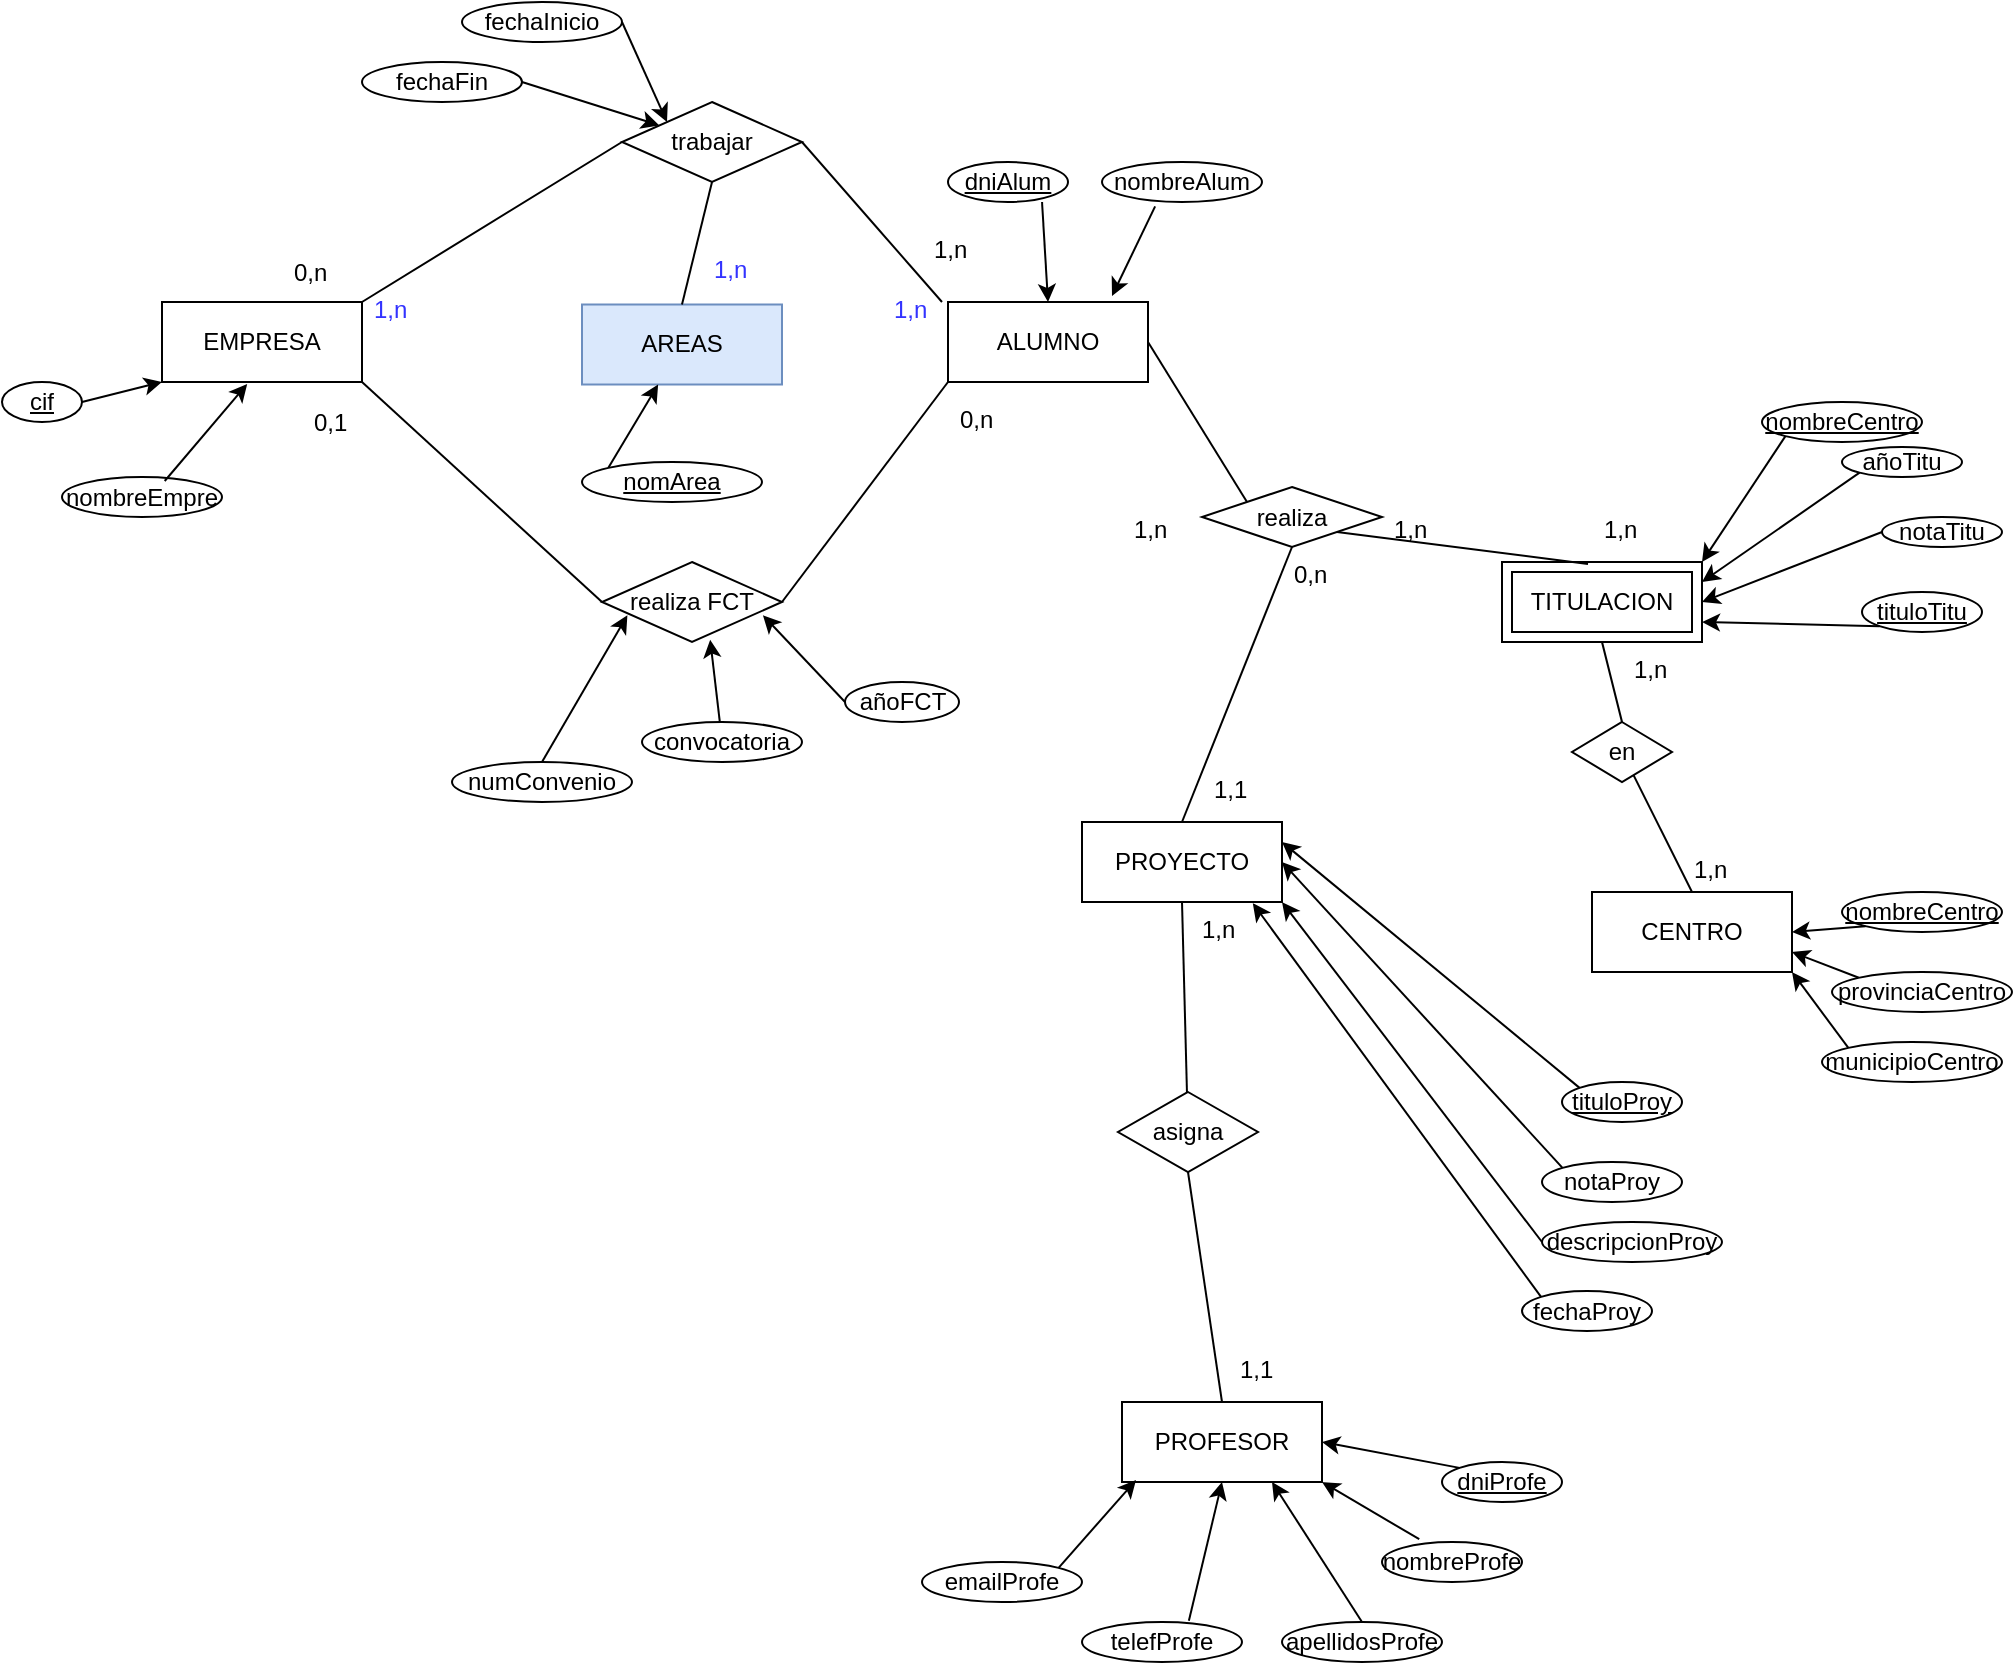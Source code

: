 <mxfile version="20.6.2" type="device"><diagram id="srIvC3XSn21EKnNgymLI" name="Página-1"><mxGraphModel dx="2048" dy="1803" grid="1" gridSize="10" guides="1" tooltips="1" connect="1" arrows="1" fold="1" page="1" pageScale="1" pageWidth="827" pageHeight="1169" math="0" shadow="0"><root><mxCell id="0"/><mxCell id="1" parent="0"/><mxCell id="qNGlFgF99AV_lRK93L93-1" value="ALUMNO" style="whiteSpace=wrap;html=1;align=center;" vertex="1" parent="1"><mxGeometry x="293" y="70" width="100" height="40" as="geometry"/></mxCell><mxCell id="qNGlFgF99AV_lRK93L93-2" value="EMPRESA" style="whiteSpace=wrap;html=1;align=center;" vertex="1" parent="1"><mxGeometry x="-100" y="70" width="100" height="40" as="geometry"/></mxCell><mxCell id="qNGlFgF99AV_lRK93L93-3" value="AREAS" style="whiteSpace=wrap;html=1;align=center;fillColor=#dae8fc;strokeColor=#6c8ebf;" vertex="1" parent="1"><mxGeometry x="110" y="71.25" width="100" height="40" as="geometry"/></mxCell><mxCell id="qNGlFgF99AV_lRK93L93-4" value="PROYECTO" style="whiteSpace=wrap;html=1;align=center;" vertex="1" parent="1"><mxGeometry x="360" y="330" width="100" height="40" as="geometry"/></mxCell><mxCell id="qNGlFgF99AV_lRK93L93-5" value="PROFESOR" style="whiteSpace=wrap;html=1;align=center;" vertex="1" parent="1"><mxGeometry x="380" y="620" width="100" height="40" as="geometry"/></mxCell><mxCell id="qNGlFgF99AV_lRK93L93-6" value="trabajar" style="shape=rhombus;perimeter=rhombusPerimeter;whiteSpace=wrap;html=1;align=center;" vertex="1" parent="1"><mxGeometry x="130" y="-30" width="90" height="40" as="geometry"/></mxCell><mxCell id="qNGlFgF99AV_lRK93L93-7" value="" style="endArrow=none;html=1;rounded=0;exitX=1;exitY=0.5;exitDx=0;exitDy=0;" edge="1" parent="1" source="qNGlFgF99AV_lRK93L93-6"><mxGeometry relative="1" as="geometry"><mxPoint x="330" y="200" as="sourcePoint"/><mxPoint x="290" y="70" as="targetPoint"/><Array as="points"/></mxGeometry></mxCell><mxCell id="qNGlFgF99AV_lRK93L93-9" value="realiza" style="shape=rhombus;perimeter=rhombusPerimeter;whiteSpace=wrap;html=1;align=center;" vertex="1" parent="1"><mxGeometry x="420" y="162.5" width="90" height="30" as="geometry"/></mxCell><mxCell id="qNGlFgF99AV_lRK93L93-10" value="" style="endArrow=none;html=1;rounded=0;exitX=1;exitY=0.5;exitDx=0;exitDy=0;entryX=0;entryY=0;entryDx=0;entryDy=0;" edge="1" parent="1" source="qNGlFgF99AV_lRK93L93-1" target="qNGlFgF99AV_lRK93L93-9"><mxGeometry relative="1" as="geometry"><mxPoint x="330" y="300" as="sourcePoint"/><mxPoint x="490" y="300" as="targetPoint"/></mxGeometry></mxCell><mxCell id="qNGlFgF99AV_lRK93L93-11" value="" style="endArrow=none;html=1;rounded=0;entryX=0.5;entryY=1;entryDx=0;entryDy=0;startArrow=none;exitX=0.5;exitY=0;exitDx=0;exitDy=0;" edge="1" parent="1" source="qNGlFgF99AV_lRK93L93-84" target="qNGlFgF99AV_lRK93L93-82"><mxGeometry relative="1" as="geometry"><mxPoint x="640" y="290" as="sourcePoint"/><mxPoint x="663" y="425.4" as="targetPoint"/></mxGeometry></mxCell><mxCell id="qNGlFgF99AV_lRK93L93-12" value="" style="endArrow=none;html=1;rounded=0;entryX=0.5;entryY=0;entryDx=0;entryDy=0;" edge="1" parent="1" source="qNGlFgF99AV_lRK93L93-84" target="qNGlFgF99AV_lRK93L93-66"><mxGeometry relative="1" as="geometry"><mxPoint x="660" y="350" as="sourcePoint"/><mxPoint x="490" y="300" as="targetPoint"/></mxGeometry></mxCell><mxCell id="qNGlFgF99AV_lRK93L93-21" value="" style="endArrow=none;html=1;rounded=0;entryX=0.5;entryY=0;entryDx=0;entryDy=0;exitX=0.5;exitY=1;exitDx=0;exitDy=0;" edge="1" parent="1" source="qNGlFgF99AV_lRK93L93-9" target="qNGlFgF99AV_lRK93L93-4"><mxGeometry relative="1" as="geometry"><mxPoint x="480" y="235" as="sourcePoint"/><mxPoint x="490" y="300" as="targetPoint"/></mxGeometry></mxCell><mxCell id="qNGlFgF99AV_lRK93L93-22" value="asigna" style="shape=rhombus;perimeter=rhombusPerimeter;whiteSpace=wrap;html=1;align=center;" vertex="1" parent="1"><mxGeometry x="378" y="465" width="70" height="40" as="geometry"/></mxCell><mxCell id="qNGlFgF99AV_lRK93L93-23" value="" style="endArrow=none;html=1;rounded=0;entryX=0.5;entryY=1;entryDx=0;entryDy=0;" edge="1" parent="1" source="qNGlFgF99AV_lRK93L93-22" target="qNGlFgF99AV_lRK93L93-4"><mxGeometry relative="1" as="geometry"><mxPoint x="330" y="300" as="sourcePoint"/><mxPoint x="490" y="300" as="targetPoint"/></mxGeometry></mxCell><mxCell id="qNGlFgF99AV_lRK93L93-24" value="" style="endArrow=none;html=1;rounded=0;entryX=0.5;entryY=1;entryDx=0;entryDy=0;exitX=0.5;exitY=0;exitDx=0;exitDy=0;" edge="1" parent="1" source="qNGlFgF99AV_lRK93L93-5" target="qNGlFgF99AV_lRK93L93-22"><mxGeometry relative="1" as="geometry"><mxPoint x="330" y="300" as="sourcePoint"/><mxPoint x="490" y="300" as="targetPoint"/></mxGeometry></mxCell><mxCell id="qNGlFgF99AV_lRK93L93-30" value="" style="endArrow=none;html=1;rounded=0;exitX=1;exitY=0;exitDx=0;exitDy=0;entryX=0;entryY=0.5;entryDx=0;entryDy=0;" edge="1" parent="1" source="qNGlFgF99AV_lRK93L93-2" target="qNGlFgF99AV_lRK93L93-6"><mxGeometry relative="1" as="geometry"><mxPoint x="-10" y="40" as="sourcePoint"/><mxPoint x="490" y="300" as="targetPoint"/></mxGeometry></mxCell><mxCell id="qNGlFgF99AV_lRK93L93-35" value="1,n" style="text;strokeColor=none;fillColor=none;spacingLeft=4;spacingRight=4;overflow=hidden;rotatable=0;points=[[0,0.5],[1,0.5]];portConstraint=eastwest;fontSize=12;" vertex="1" parent="1"><mxGeometry x="510" y="170" width="30" height="30" as="geometry"/></mxCell><mxCell id="qNGlFgF99AV_lRK93L93-36" value="1,n" style="text;strokeColor=none;fillColor=none;spacingLeft=4;spacingRight=4;overflow=hidden;rotatable=0;points=[[0,0.5],[1,0.5]];portConstraint=eastwest;fontSize=12;" vertex="1" parent="1"><mxGeometry x="615" y="170" width="30" height="30" as="geometry"/></mxCell><mxCell id="qNGlFgF99AV_lRK93L93-37" value="1,n" style="text;strokeColor=none;fillColor=none;spacingLeft=4;spacingRight=4;overflow=hidden;rotatable=0;points=[[0,0.5],[1,0.5]];portConstraint=eastwest;fontSize=12;" vertex="1" parent="1"><mxGeometry x="630" y="240" width="40" height="30" as="geometry"/></mxCell><mxCell id="qNGlFgF99AV_lRK93L93-38" value="1,n" style="text;strokeColor=none;fillColor=none;spacingLeft=4;spacingRight=4;overflow=hidden;rotatable=0;points=[[0,0.5],[1,0.5]];portConstraint=eastwest;fontSize=12;" vertex="1" parent="1"><mxGeometry x="660" y="340" width="40" height="30" as="geometry"/></mxCell><mxCell id="qNGlFgF99AV_lRK93L93-39" value="1,1" style="text;strokeColor=none;fillColor=none;spacingLeft=4;spacingRight=4;overflow=hidden;rotatable=0;points=[[0,0.5],[1,0.5]];portConstraint=eastwest;fontSize=12;" vertex="1" parent="1"><mxGeometry x="420" y="300" width="40" height="30" as="geometry"/></mxCell><mxCell id="qNGlFgF99AV_lRK93L93-40" value="1,n" style="text;strokeColor=none;fillColor=none;spacingLeft=4;spacingRight=4;overflow=hidden;rotatable=0;points=[[0,0.5],[1,0.5]];portConstraint=eastwest;fontSize=12;" vertex="1" parent="1"><mxGeometry x="380" y="170" width="40" height="30" as="geometry"/></mxCell><mxCell id="qNGlFgF99AV_lRK93L93-43" value="1,1" style="text;strokeColor=none;fillColor=none;spacingLeft=4;spacingRight=4;overflow=hidden;rotatable=0;points=[[0,0.5],[1,0.5]];portConstraint=eastwest;fontSize=12;" vertex="1" parent="1"><mxGeometry x="433" y="590" width="40" height="30" as="geometry"/></mxCell><mxCell id="qNGlFgF99AV_lRK93L93-44" value="1,n" style="text;strokeColor=none;fillColor=none;spacingLeft=4;spacingRight=4;overflow=hidden;rotatable=0;points=[[0,0.5],[1,0.5]];portConstraint=eastwest;fontSize=12;" vertex="1" parent="1"><mxGeometry x="414" y="370" width="40" height="30" as="geometry"/></mxCell><mxCell id="qNGlFgF99AV_lRK93L93-46" value="1,n" style="text;strokeColor=none;fillColor=none;spacingLeft=4;spacingRight=4;overflow=hidden;rotatable=0;points=[[0,0.5],[1,0.5]];portConstraint=eastwest;fontSize=12;fontColor=#3333FF;" vertex="1" parent="1"><mxGeometry x="260" y="60" width="40" height="30" as="geometry"/></mxCell><mxCell id="qNGlFgF99AV_lRK93L93-47" value="1,n" style="text;strokeColor=none;fillColor=none;spacingLeft=4;spacingRight=4;overflow=hidden;rotatable=0;points=[[0,0.5],[1,0.5]];portConstraint=eastwest;fontSize=12;" vertex="1" parent="1"><mxGeometry x="280" y="30" width="40" height="30" as="geometry"/></mxCell><mxCell id="qNGlFgF99AV_lRK93L93-48" value="numConvenio" style="ellipse;whiteSpace=wrap;html=1;align=center;" vertex="1" parent="1"><mxGeometry x="45" y="300" width="90" height="20" as="geometry"/></mxCell><mxCell id="qNGlFgF99AV_lRK93L93-49" value="añoFCT" style="ellipse;whiteSpace=wrap;html=1;align=center;" vertex="1" parent="1"><mxGeometry x="241.5" y="260" width="57" height="20" as="geometry"/></mxCell><mxCell id="qNGlFgF99AV_lRK93L93-50" value="" style="endArrow=classic;html=1;rounded=0;exitX=0.5;exitY=0;exitDx=0;exitDy=0;entryX=0.141;entryY=0.666;entryDx=0;entryDy=0;entryPerimeter=0;" edge="1" parent="1" source="qNGlFgF99AV_lRK93L93-48" target="qNGlFgF99AV_lRK93L93-171"><mxGeometry width="50" height="50" relative="1" as="geometry"><mxPoint x="360" y="280" as="sourcePoint"/><mxPoint x="125" y="235" as="targetPoint"/></mxGeometry></mxCell><mxCell id="qNGlFgF99AV_lRK93L93-51" value="" style="endArrow=classic;html=1;rounded=0;entryX=0.894;entryY=0.666;entryDx=0;entryDy=0;exitX=0;exitY=0.5;exitDx=0;exitDy=0;entryPerimeter=0;" edge="1" parent="1" source="qNGlFgF99AV_lRK93L93-49" target="qNGlFgF99AV_lRK93L93-171"><mxGeometry width="50" height="50" relative="1" as="geometry"><mxPoint x="310" y="300" as="sourcePoint"/><mxPoint x="225" y="245" as="targetPoint"/></mxGeometry></mxCell><mxCell id="qNGlFgF99AV_lRK93L93-58" value="0,n" style="text;strokeColor=none;fillColor=none;spacingLeft=4;spacingRight=4;overflow=hidden;rotatable=0;points=[[0,0.5],[1,0.5]];portConstraint=eastwest;fontSize=12;" vertex="1" parent="1"><mxGeometry x="-40" y="41.25" width="40" height="30" as="geometry"/></mxCell><mxCell id="qNGlFgF99AV_lRK93L93-63" value="1,n" style="text;strokeColor=none;fillColor=none;spacingLeft=4;spacingRight=4;overflow=hidden;rotatable=0;points=[[0,0.5],[1,0.5]];portConstraint=eastwest;fontSize=12;fontColor=#3333FF;" vertex="1" parent="1"><mxGeometry x="170" y="40" width="40" height="30" as="geometry"/></mxCell><mxCell id="qNGlFgF99AV_lRK93L93-64" value="" style="endArrow=classic;html=1;rounded=0;entryX=0.5;entryY=0;entryDx=0;entryDy=0;exitX=0.667;exitY=1;exitDx=0;exitDy=0;exitPerimeter=0;" edge="1" parent="1" target="qNGlFgF99AV_lRK93L93-1"><mxGeometry width="50" height="50" relative="1" as="geometry"><mxPoint x="340.02" y="20" as="sourcePoint"/><mxPoint x="318" y="70" as="targetPoint"/></mxGeometry></mxCell><mxCell id="qNGlFgF99AV_lRK93L93-65" value="tituloTitu" style="ellipse;whiteSpace=wrap;html=1;align=center;fontStyle=4;" vertex="1" parent="1"><mxGeometry x="750" y="215" width="60" height="20" as="geometry"/></mxCell><mxCell id="qNGlFgF99AV_lRK93L93-66" value="CENTRO" style="whiteSpace=wrap;html=1;align=center;" vertex="1" parent="1"><mxGeometry x="615" y="365" width="100" height="40" as="geometry"/></mxCell><mxCell id="qNGlFgF99AV_lRK93L93-67" value="" style="endArrow=classic;html=1;rounded=0;exitX=0;exitY=1;exitDx=0;exitDy=0;entryX=1;entryY=0.75;entryDx=0;entryDy=0;" edge="1" parent="1" source="qNGlFgF99AV_lRK93L93-65" target="qNGlFgF99AV_lRK93L93-82"><mxGeometry width="50" height="50" relative="1" as="geometry"><mxPoint x="363" y="320" as="sourcePoint"/><mxPoint x="720" y="380" as="targetPoint"/></mxGeometry></mxCell><mxCell id="qNGlFgF99AV_lRK93L93-69" value="municipioCentro" style="ellipse;whiteSpace=wrap;html=1;align=center;" vertex="1" parent="1"><mxGeometry x="730" y="440" width="90" height="20" as="geometry"/></mxCell><mxCell id="qNGlFgF99AV_lRK93L93-70" value="&lt;u&gt;nombreCentro&lt;/u&gt;" style="ellipse;whiteSpace=wrap;html=1;align=center;" vertex="1" parent="1"><mxGeometry x="700" y="120" width="80" height="20" as="geometry"/></mxCell><mxCell id="qNGlFgF99AV_lRK93L93-73" value="añoTitu" style="ellipse;whiteSpace=wrap;html=1;align=center;" vertex="1" parent="1"><mxGeometry x="740" y="142.5" width="60" height="15" as="geometry"/></mxCell><mxCell id="qNGlFgF99AV_lRK93L93-74" value="" style="endArrow=classic;html=1;rounded=0;entryX=1;entryY=0;entryDx=0;entryDy=0;exitX=0;exitY=1;exitDx=0;exitDy=0;" edge="1" parent="1" source="qNGlFgF99AV_lRK93L93-70" target="qNGlFgF99AV_lRK93L93-82"><mxGeometry width="50" height="50" relative="1" as="geometry"><mxPoint x="370" y="290" as="sourcePoint"/><mxPoint x="320" y="320" as="targetPoint"/></mxGeometry></mxCell><mxCell id="qNGlFgF99AV_lRK93L93-75" value="" style="endArrow=classic;html=1;rounded=0;entryX=1;entryY=1;entryDx=0;entryDy=0;exitX=0;exitY=0;exitDx=0;exitDy=0;" edge="1" parent="1" source="qNGlFgF99AV_lRK93L93-69" target="qNGlFgF99AV_lRK93L93-66"><mxGeometry width="50" height="50" relative="1" as="geometry"><mxPoint x="721.716" y="147.071" as="sourcePoint"/><mxPoint x="691.4" y="219.4" as="targetPoint"/></mxGeometry></mxCell><mxCell id="qNGlFgF99AV_lRK93L93-76" value="" style="endArrow=classic;html=1;rounded=0;entryX=1;entryY=0.75;entryDx=0;entryDy=0;exitX=0;exitY=0;exitDx=0;exitDy=0;" edge="1" parent="1" target="qNGlFgF99AV_lRK93L93-66"><mxGeometry width="50" height="50" relative="1" as="geometry"><mxPoint x="748.436" y="407.873" as="sourcePoint"/><mxPoint x="701.4" y="229.4" as="targetPoint"/></mxGeometry></mxCell><mxCell id="qNGlFgF99AV_lRK93L93-77" value="&lt;u&gt;nombreCentro&lt;/u&gt;" style="ellipse;whiteSpace=wrap;html=1;align=center;" vertex="1" parent="1"><mxGeometry x="740" y="365" width="80" height="20" as="geometry"/></mxCell><mxCell id="qNGlFgF99AV_lRK93L93-78" value="notaTitu" style="ellipse;whiteSpace=wrap;html=1;align=center;" vertex="1" parent="1"><mxGeometry x="760" y="177.5" width="60" height="15" as="geometry"/></mxCell><mxCell id="qNGlFgF99AV_lRK93L93-79" value="" style="endArrow=classic;html=1;rounded=0;entryX=1;entryY=0.25;entryDx=0;entryDy=0;exitX=0;exitY=1;exitDx=0;exitDy=0;" edge="1" parent="1" source="qNGlFgF99AV_lRK93L93-73" target="qNGlFgF99AV_lRK93L93-82"><mxGeometry width="50" height="50" relative="1" as="geometry"><mxPoint x="778.787" y="402.071" as="sourcePoint"/><mxPoint x="730" y="440" as="targetPoint"/></mxGeometry></mxCell><mxCell id="qNGlFgF99AV_lRK93L93-80" value="" style="endArrow=classic;html=1;rounded=0;exitX=0;exitY=0.5;exitDx=0;exitDy=0;entryX=1;entryY=0.5;entryDx=0;entryDy=0;" edge="1" parent="1" source="qNGlFgF99AV_lRK93L93-78" target="qNGlFgF99AV_lRK93L93-82"><mxGeometry width="50" height="50" relative="1" as="geometry"><mxPoint x="788.787" y="412.071" as="sourcePoint"/><mxPoint x="740" y="450" as="targetPoint"/></mxGeometry></mxCell><mxCell id="qNGlFgF99AV_lRK93L93-81" value="" style="endArrow=classic;html=1;rounded=0;exitX=0;exitY=1;exitDx=0;exitDy=0;entryX=1;entryY=0.5;entryDx=0;entryDy=0;" edge="1" parent="1" source="qNGlFgF99AV_lRK93L93-77" target="qNGlFgF99AV_lRK93L93-66"><mxGeometry width="50" height="50" relative="1" as="geometry"><mxPoint x="798.787" y="422.071" as="sourcePoint"/><mxPoint x="750" y="460" as="targetPoint"/></mxGeometry></mxCell><mxCell id="qNGlFgF99AV_lRK93L93-82" value="TITULACION" style="shape=ext;margin=3;double=1;whiteSpace=wrap;html=1;align=center;" vertex="1" parent="1"><mxGeometry x="570" y="200" width="100" height="40" as="geometry"/></mxCell><mxCell id="qNGlFgF99AV_lRK93L93-83" value="" style="endArrow=none;html=1;rounded=0;entryX=0.43;entryY=0.025;entryDx=0;entryDy=0;entryPerimeter=0;exitX=1;exitY=1;exitDx=0;exitDy=0;" edge="1" parent="1" source="qNGlFgF99AV_lRK93L93-9" target="qNGlFgF99AV_lRK93L93-82"><mxGeometry relative="1" as="geometry"><mxPoint x="547.5" y="122.5" as="sourcePoint"/><mxPoint x="743" y="241" as="targetPoint"/></mxGeometry></mxCell><mxCell id="qNGlFgF99AV_lRK93L93-84" value="en" style="shape=rhombus;perimeter=rhombusPerimeter;whiteSpace=wrap;html=1;align=center;" vertex="1" parent="1"><mxGeometry x="605" y="280" width="50" height="30" as="geometry"/></mxCell><mxCell id="qNGlFgF99AV_lRK93L93-85" value="tituloProy" style="ellipse;whiteSpace=wrap;html=1;align=center;fontStyle=4;" vertex="1" parent="1"><mxGeometry x="600" y="460" width="60" height="20" as="geometry"/></mxCell><mxCell id="qNGlFgF99AV_lRK93L93-86" value="fechaProy" style="ellipse;whiteSpace=wrap;html=1;align=center;" vertex="1" parent="1"><mxGeometry x="580" y="564.5" width="65" height="20" as="geometry"/></mxCell><mxCell id="qNGlFgF99AV_lRK93L93-87" value="notaProy" style="ellipse;whiteSpace=wrap;html=1;align=center;" vertex="1" parent="1"><mxGeometry x="590" y="500" width="70" height="20" as="geometry"/></mxCell><mxCell id="qNGlFgF99AV_lRK93L93-88" value="descripcionProy" style="ellipse;whiteSpace=wrap;html=1;align=center;" vertex="1" parent="1"><mxGeometry x="590" y="530" width="90" height="20" as="geometry"/></mxCell><mxCell id="qNGlFgF99AV_lRK93L93-89" value="" style="endArrow=classic;html=1;rounded=0;entryX=0.785;entryY=0.02;entryDx=0;entryDy=0;entryPerimeter=0;exitX=0;exitY=0;exitDx=0;exitDy=0;" edge="1" parent="1" source="qNGlFgF99AV_lRK93L93-86" target="qNGlFgF99AV_lRK93L93-44"><mxGeometry width="50" height="50" relative="1" as="geometry"><mxPoint x="600" y="560" as="sourcePoint"/><mxPoint x="725" y="395" as="targetPoint"/></mxGeometry></mxCell><mxCell id="qNGlFgF99AV_lRK93L93-90" value="" style="endArrow=classic;html=1;rounded=0;exitX=0;exitY=0;exitDx=0;exitDy=0;entryX=1;entryY=0.25;entryDx=0;entryDy=0;" edge="1" parent="1" source="qNGlFgF99AV_lRK93L93-85" target="qNGlFgF99AV_lRK93L93-4"><mxGeometry width="50" height="50" relative="1" as="geometry"><mxPoint x="771.716" y="402.071" as="sourcePoint"/><mxPoint x="735" y="405" as="targetPoint"/></mxGeometry></mxCell><mxCell id="qNGlFgF99AV_lRK93L93-91" value="" style="endArrow=classic;html=1;rounded=0;exitX=0;exitY=0;exitDx=0;exitDy=0;entryX=1;entryY=0.5;entryDx=0;entryDy=0;" edge="1" parent="1" source="qNGlFgF99AV_lRK93L93-87" target="qNGlFgF99AV_lRK93L93-4"><mxGeometry width="50" height="50" relative="1" as="geometry"><mxPoint x="618.787" y="472.929" as="sourcePoint"/><mxPoint x="570" y="460" as="targetPoint"/></mxGeometry></mxCell><mxCell id="qNGlFgF99AV_lRK93L93-92" value="" style="endArrow=classic;html=1;rounded=0;exitX=0;exitY=0.5;exitDx=0;exitDy=0;entryX=1;entryY=1;entryDx=0;entryDy=0;" edge="1" parent="1" source="qNGlFgF99AV_lRK93L93-88" target="qNGlFgF99AV_lRK93L93-4"><mxGeometry width="50" height="50" relative="1" as="geometry"><mxPoint x="628.787" y="482.929" as="sourcePoint"/><mxPoint x="580" y="470" as="targetPoint"/></mxGeometry></mxCell><mxCell id="qNGlFgF99AV_lRK93L93-93" value="dniProfe" style="ellipse;whiteSpace=wrap;html=1;align=center;fontStyle=4;" vertex="1" parent="1"><mxGeometry x="540" y="650" width="60" height="20" as="geometry"/></mxCell><mxCell id="qNGlFgF99AV_lRK93L93-94" value="nombreProfe" style="ellipse;whiteSpace=wrap;html=1;align=center;" vertex="1" parent="1"><mxGeometry x="510" y="690" width="70" height="20" as="geometry"/></mxCell><mxCell id="qNGlFgF99AV_lRK93L93-95" value="apellidosProfe" style="ellipse;whiteSpace=wrap;html=1;align=center;" vertex="1" parent="1"><mxGeometry x="460" y="730" width="80" height="20" as="geometry"/></mxCell><mxCell id="qNGlFgF99AV_lRK93L93-96" value="telefProfe" style="ellipse;whiteSpace=wrap;html=1;align=center;" vertex="1" parent="1"><mxGeometry x="360" y="730" width="80" height="20" as="geometry"/></mxCell><mxCell id="qNGlFgF99AV_lRK93L93-97" value="emailProfe" style="ellipse;whiteSpace=wrap;html=1;align=center;" vertex="1" parent="1"><mxGeometry x="280" y="700" width="80" height="20" as="geometry"/></mxCell><mxCell id="qNGlFgF99AV_lRK93L93-98" value="" style="endArrow=classic;html=1;rounded=0;entryX=1;entryY=0.5;entryDx=0;entryDy=0;exitX=0;exitY=0;exitDx=0;exitDy=0;" edge="1" parent="1" source="qNGlFgF99AV_lRK93L93-93" target="qNGlFgF99AV_lRK93L93-5"><mxGeometry width="50" height="50" relative="1" as="geometry"><mxPoint x="599.698" y="577.374" as="sourcePoint"/><mxPoint x="551.4" y="490.6" as="targetPoint"/></mxGeometry></mxCell><mxCell id="qNGlFgF99AV_lRK93L93-99" value="" style="endArrow=classic;html=1;rounded=0;entryX=1;entryY=1;entryDx=0;entryDy=0;exitX=0.266;exitY=-0.07;exitDx=0;exitDy=0;exitPerimeter=0;" edge="1" parent="1" source="qNGlFgF99AV_lRK93L93-94" target="qNGlFgF99AV_lRK93L93-5"><mxGeometry width="50" height="50" relative="1" as="geometry"><mxPoint x="633.787" y="702.929" as="sourcePoint"/><mxPoint x="570" y="690" as="targetPoint"/></mxGeometry></mxCell><mxCell id="qNGlFgF99AV_lRK93L93-100" value="" style="endArrow=classic;html=1;rounded=0;entryX=0.75;entryY=1;entryDx=0;entryDy=0;exitX=0.5;exitY=0;exitDx=0;exitDy=0;" edge="1" parent="1" source="qNGlFgF99AV_lRK93L93-95" target="qNGlFgF99AV_lRK93L93-5"><mxGeometry width="50" height="50" relative="1" as="geometry"><mxPoint x="618.62" y="738.6" as="sourcePoint"/><mxPoint x="570" y="710" as="targetPoint"/></mxGeometry></mxCell><mxCell id="qNGlFgF99AV_lRK93L93-101" value="" style="endArrow=classic;html=1;rounded=0;entryX=0.5;entryY=1;entryDx=0;entryDy=0;exitX=0.668;exitY=-0.03;exitDx=0;exitDy=0;exitPerimeter=0;" edge="1" parent="1" source="qNGlFgF99AV_lRK93L93-96" target="qNGlFgF99AV_lRK93L93-5"><mxGeometry width="50" height="50" relative="1" as="geometry"><mxPoint x="628.62" y="748.6" as="sourcePoint"/><mxPoint x="580" y="720" as="targetPoint"/></mxGeometry></mxCell><mxCell id="qNGlFgF99AV_lRK93L93-102" value="" style="endArrow=classic;html=1;rounded=0;entryX=0.07;entryY=0.975;entryDx=0;entryDy=0;exitX=1;exitY=0;exitDx=0;exitDy=0;entryPerimeter=0;" edge="1" parent="1" source="qNGlFgF99AV_lRK93L93-97" target="qNGlFgF99AV_lRK93L93-5"><mxGeometry width="50" height="50" relative="1" as="geometry"><mxPoint x="638.62" y="758.6" as="sourcePoint"/><mxPoint x="590" y="730" as="targetPoint"/></mxGeometry></mxCell><mxCell id="qNGlFgF99AV_lRK93L93-103" value="" style="endArrow=classic;html=1;rounded=0;entryX=0.601;entryY=0.972;entryDx=0;entryDy=0;startArrow=none;entryPerimeter=0;" edge="1" parent="1" source="qNGlFgF99AV_lRK93L93-72" target="qNGlFgF99AV_lRK93L93-171"><mxGeometry width="50" height="50" relative="1" as="geometry"><mxPoint x="212" y="450" as="sourcePoint"/><mxPoint x="175" y="245" as="targetPoint"/></mxGeometry></mxCell><mxCell id="qNGlFgF99AV_lRK93L93-107" value="cif" style="ellipse;whiteSpace=wrap;html=1;align=center;fontStyle=4;" vertex="1" parent="1"><mxGeometry x="-180" y="110" width="40" height="20" as="geometry"/></mxCell><mxCell id="qNGlFgF99AV_lRK93L93-108" value="" style="endArrow=classic;html=1;rounded=0;exitX=1;exitY=0.5;exitDx=0;exitDy=0;entryX=0;entryY=1;entryDx=0;entryDy=0;" edge="1" parent="1" source="qNGlFgF99AV_lRK93L93-107" target="qNGlFgF99AV_lRK93L93-2"><mxGeometry width="50" height="50" relative="1" as="geometry"><mxPoint x="128.18" y="197.071" as="sourcePoint"/><mxPoint x="75.741" y="220" as="targetPoint"/></mxGeometry></mxCell><mxCell id="qNGlFgF99AV_lRK93L93-109" value="nombreEmpre" style="ellipse;whiteSpace=wrap;html=1;align=center;" vertex="1" parent="1"><mxGeometry x="-150" y="157.5" width="80" height="20" as="geometry"/></mxCell><mxCell id="qNGlFgF99AV_lRK93L93-110" value="" style="endArrow=classic;html=1;rounded=0;exitX=0.642;exitY=0.1;exitDx=0;exitDy=0;entryX=0.426;entryY=1.025;entryDx=0;entryDy=0;entryPerimeter=0;exitPerimeter=0;" edge="1" parent="1" source="qNGlFgF99AV_lRK93L93-109" target="qNGlFgF99AV_lRK93L93-2"><mxGeometry width="50" height="50" relative="1" as="geometry"><mxPoint x="-65" y="330" as="sourcePoint"/><mxPoint x="8.889" y="260" as="targetPoint"/></mxGeometry></mxCell><mxCell id="qNGlFgF99AV_lRK93L93-111" value="" style="endArrow=classic;html=1;rounded=0;entryX=0.82;entryY=-0.075;entryDx=0;entryDy=0;entryPerimeter=0;exitX=0.257;exitY=1.11;exitDx=0;exitDy=0;exitPerimeter=0;" edge="1" parent="1" target="qNGlFgF99AV_lRK93L93-1"><mxGeometry width="50" height="50" relative="1" as="geometry"><mxPoint x="396.56" y="22.2" as="sourcePoint"/><mxPoint x="18.889" y="270" as="targetPoint"/></mxGeometry></mxCell><mxCell id="qNGlFgF99AV_lRK93L93-113" value="dniAlum" style="ellipse;whiteSpace=wrap;html=1;align=center;fontStyle=4;" vertex="1" parent="1"><mxGeometry x="293" width="60" height="20" as="geometry"/></mxCell><mxCell id="qNGlFgF99AV_lRK93L93-114" value="fechaInicio" style="ellipse;whiteSpace=wrap;html=1;align=center;" vertex="1" parent="1"><mxGeometry x="50" y="-80" width="80" height="20" as="geometry"/></mxCell><mxCell id="qNGlFgF99AV_lRK93L93-115" value="fechaFin" style="ellipse;whiteSpace=wrap;html=1;align=center;" vertex="1" parent="1"><mxGeometry y="-50" width="80" height="20" as="geometry"/></mxCell><mxCell id="qNGlFgF99AV_lRK93L93-117" value="" style="endArrow=none;html=1;rounded=0;exitX=0.5;exitY=1;exitDx=0;exitDy=0;entryX=0.5;entryY=0;entryDx=0;entryDy=0;" edge="1" parent="1" source="qNGlFgF99AV_lRK93L93-6" target="qNGlFgF99AV_lRK93L93-3"><mxGeometry relative="1" as="geometry"><mxPoint x="241.5" y="197.5" as="sourcePoint"/><mxPoint x="170" y="120" as="targetPoint"/></mxGeometry></mxCell><mxCell id="qNGlFgF99AV_lRK93L93-124" value="" style="endArrow=classic;html=1;rounded=0;exitX=1;exitY=0.5;exitDx=0;exitDy=0;entryX=0;entryY=0;entryDx=0;entryDy=0;" edge="1" parent="1" source="qNGlFgF99AV_lRK93L93-114" target="qNGlFgF99AV_lRK93L93-6"><mxGeometry width="50" height="50" relative="1" as="geometry"><mxPoint x="115" y="290" as="sourcePoint"/><mxPoint x="182" y="250" as="targetPoint"/></mxGeometry></mxCell><mxCell id="qNGlFgF99AV_lRK93L93-125" value="" style="endArrow=classic;html=1;rounded=0;exitX=1;exitY=0.5;exitDx=0;exitDy=0;" edge="1" parent="1" source="qNGlFgF99AV_lRK93L93-115" target="qNGlFgF99AV_lRK93L93-6"><mxGeometry width="50" height="50" relative="1" as="geometry"><mxPoint x="110" y="-40" as="sourcePoint"/><mxPoint x="162.5" y="-10" as="targetPoint"/></mxGeometry></mxCell><mxCell id="qNGlFgF99AV_lRK93L93-126" value="nombreAlum" style="ellipse;whiteSpace=wrap;html=1;align=center;" vertex="1" parent="1"><mxGeometry x="370" width="80" height="20" as="geometry"/></mxCell><mxCell id="qNGlFgF99AV_lRK93L93-129" value="1,n" style="text;strokeColor=none;fillColor=none;spacingLeft=4;spacingRight=4;overflow=hidden;rotatable=0;points=[[0,0.5],[1,0.5]];portConstraint=eastwest;fontSize=12;fontColor=#3333FF;" vertex="1" parent="1"><mxGeometry y="60" width="40" height="30" as="geometry"/></mxCell><mxCell id="qNGlFgF99AV_lRK93L93-135" value="" style="endArrow=none;html=1;rounded=0;entryX=1;entryY=0.5;entryDx=0;entryDy=0;exitX=0;exitY=1;exitDx=0;exitDy=0;" edge="1" parent="1" source="qNGlFgF99AV_lRK93L93-1" target="qNGlFgF99AV_lRK93L93-171"><mxGeometry relative="1" as="geometry"><mxPoint x="452.5" y="195" as="sourcePoint"/><mxPoint x="225" y="225" as="targetPoint"/></mxGeometry></mxCell><mxCell id="qNGlFgF99AV_lRK93L93-139" value="" style="endArrow=none;html=1;rounded=0;exitX=1;exitY=1;exitDx=0;exitDy=0;entryX=0;entryY=0.5;entryDx=0;entryDy=0;" edge="1" parent="1" source="qNGlFgF99AV_lRK93L93-2" target="qNGlFgF99AV_lRK93L93-171"><mxGeometry relative="1" as="geometry"><mxPoint y="110" as="sourcePoint"/><mxPoint x="125" y="225" as="targetPoint"/></mxGeometry></mxCell><mxCell id="qNGlFgF99AV_lRK93L93-140" value="0,n" style="text;strokeColor=none;fillColor=none;spacingLeft=4;spacingRight=4;overflow=hidden;rotatable=0;points=[[0,0.5],[1,0.5]];portConstraint=eastwest;fontSize=12;" vertex="1" parent="1"><mxGeometry x="293" y="115" width="40" height="30" as="geometry"/></mxCell><mxCell id="qNGlFgF99AV_lRK93L93-143" value="0,1" style="text;strokeColor=none;fillColor=none;spacingLeft=4;spacingRight=4;overflow=hidden;rotatable=0;points=[[0,0.5],[1,0.5]];portConstraint=eastwest;fontSize=12;" vertex="1" parent="1"><mxGeometry x="-30" y="116.25" width="40" height="27.5" as="geometry"/></mxCell><mxCell id="qNGlFgF99AV_lRK93L93-145" value="0,n" style="text;strokeColor=none;fillColor=none;spacingLeft=4;spacingRight=4;overflow=hidden;rotatable=0;points=[[0,0.5],[1,0.5]];portConstraint=eastwest;fontSize=12;" vertex="1" parent="1"><mxGeometry x="460" y="192.5" width="40" height="30" as="geometry"/></mxCell><mxCell id="qNGlFgF99AV_lRK93L93-154" value="&lt;u&gt;nomArea&lt;/u&gt;" style="ellipse;whiteSpace=wrap;html=1;align=center;" vertex="1" parent="1"><mxGeometry x="110" y="150" width="90" height="20" as="geometry"/></mxCell><mxCell id="qNGlFgF99AV_lRK93L93-155" value="" style="endArrow=classic;html=1;rounded=0;exitX=0;exitY=0;exitDx=0;exitDy=0;" edge="1" parent="1" source="qNGlFgF99AV_lRK93L93-154" target="qNGlFgF99AV_lRK93L93-3"><mxGeometry width="50" height="50" relative="1" as="geometry"><mxPoint x="406.56" y="32.2" as="sourcePoint"/><mxPoint x="385.0" y="77" as="targetPoint"/></mxGeometry></mxCell><mxCell id="qNGlFgF99AV_lRK93L93-161" style="edgeStyle=orthogonalEdgeStyle;rounded=0;orthogonalLoop=1;jettySize=auto;html=1;exitX=0.5;exitY=1;exitDx=0;exitDy=0;fontColor=#000000;" edge="1" parent="1" source="qNGlFgF99AV_lRK93L93-72" target="qNGlFgF99AV_lRK93L93-72"><mxGeometry relative="1" as="geometry"/></mxCell><mxCell id="qNGlFgF99AV_lRK93L93-72" value="convocatoria&lt;span style=&quot;color: rgba(0, 0, 0, 0); font-family: monospace; font-size: 0px; text-align: start;&quot;&gt;%3CmxGraphModel%3E%3Croot%3E%3CmxCell%20id%3D%220%22%2F%3E%3CmxCell%20id%3D%221%22%20parent%3D%220%22%2F%3E%3CmxCell%20id%3D%222%22%20value%3D%22convocatoria%22%20style%3D%22ellipse%3BwhiteSpace%3Dwrap%3Bhtml%3D1%3Balign%3Dcenter%3B%22%20vertex%3D%221%22%20parent%3D%221%22%3E%3CmxGeometry%20x%3D%22360%22%20y%3D%22270%22%20width%3D%2280%22%20height%3D%2220%22%20as%3D%22geometry%22%2F%3E%3C%2FmxCell%3E%3C%2Froot%3E%3C%2FmxGraphModel%3E&lt;/span&gt;" style="ellipse;whiteSpace=wrap;html=1;align=center;" vertex="1" parent="1"><mxGeometry x="140" y="280" width="80" height="20" as="geometry"/></mxCell><mxCell id="qNGlFgF99AV_lRK93L93-171" value="realiza FCT" style="shape=rhombus;perimeter=rhombusPerimeter;whiteSpace=wrap;html=1;align=center;" vertex="1" parent="1"><mxGeometry x="120" y="200" width="90" height="40" as="geometry"/></mxCell><mxCell id="qNGlFgF99AV_lRK93L93-172" value="provinciaCentro" style="ellipse;whiteSpace=wrap;html=1;align=center;" vertex="1" parent="1"><mxGeometry x="735" y="405" width="90" height="20" as="geometry"/></mxCell></root></mxGraphModel></diagram></mxfile>